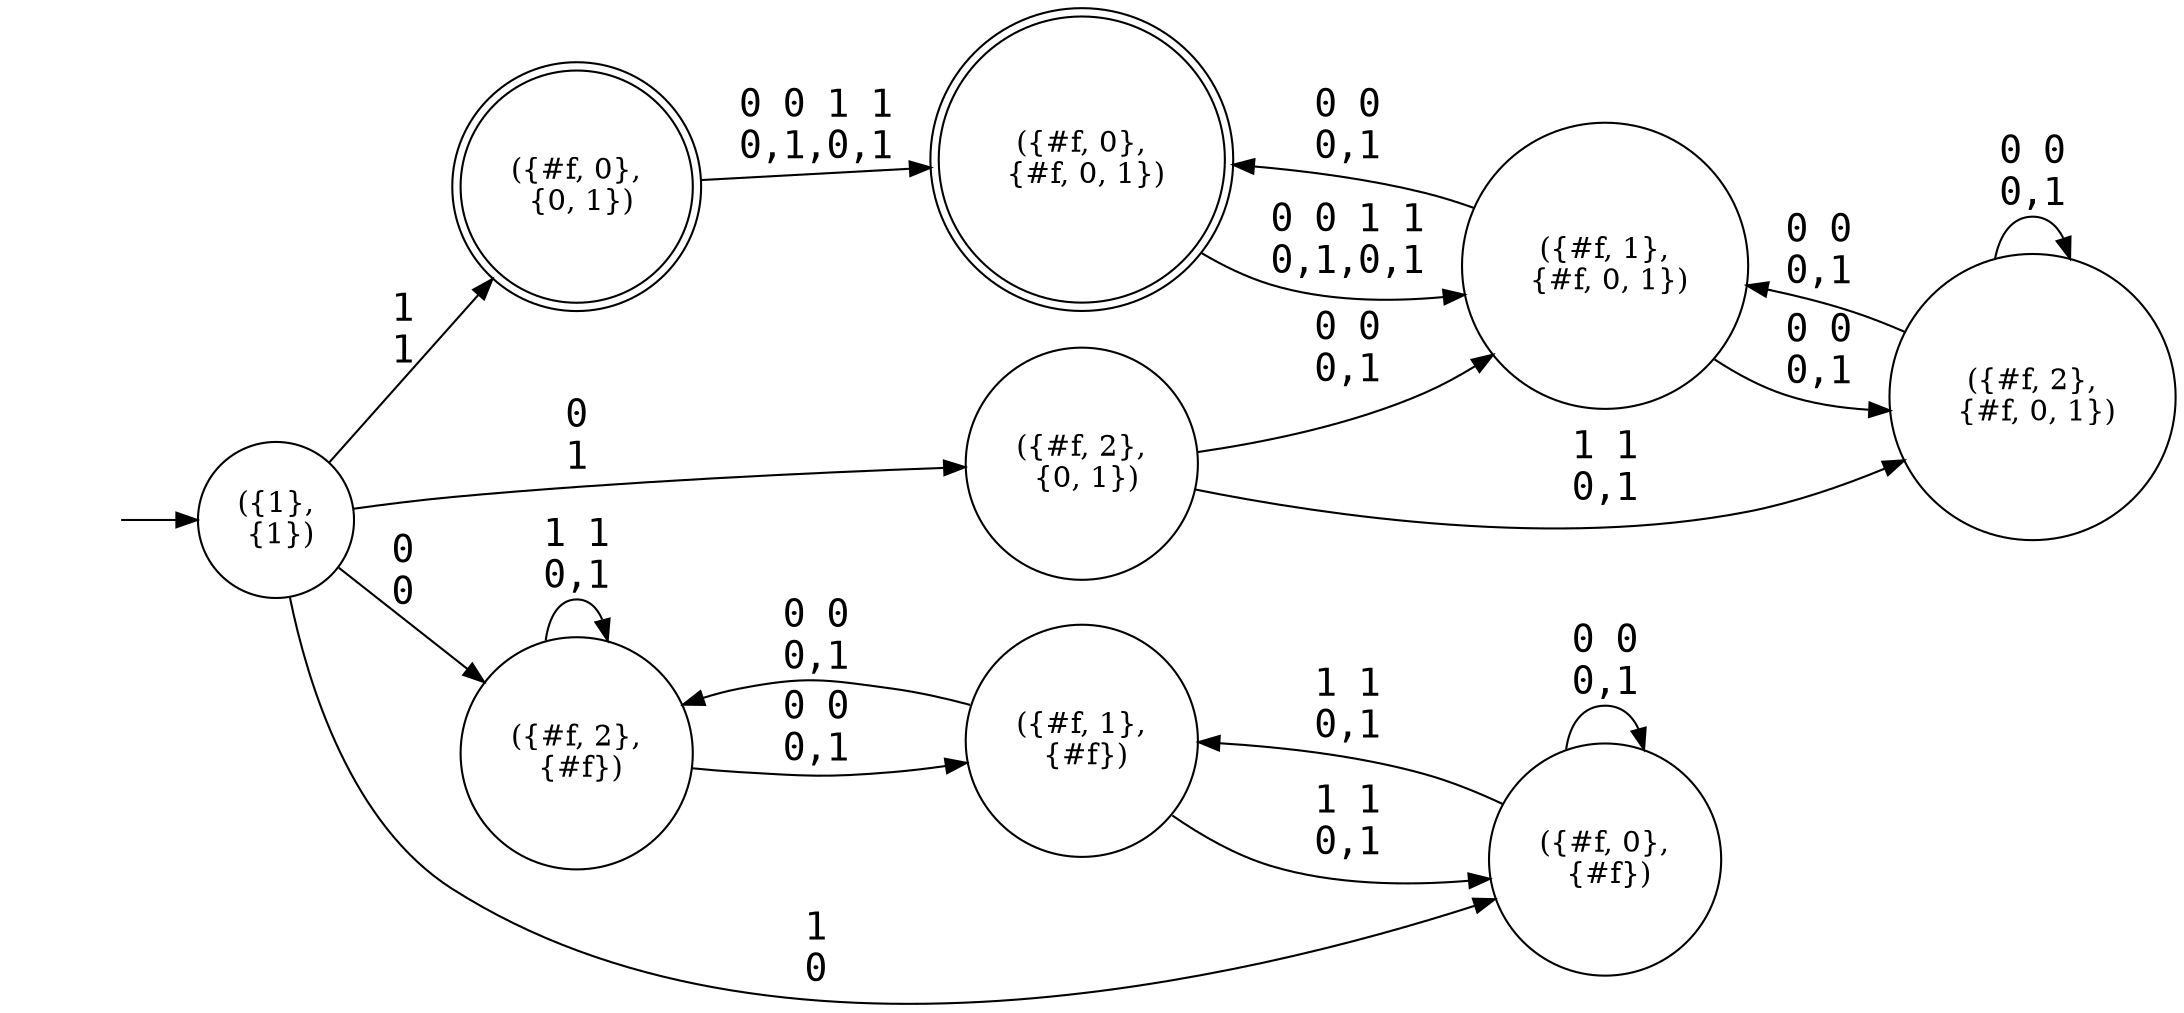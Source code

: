 // Conjunction
digraph G {
rankdir="LR";edge[fontname=Courier];
node[shape=circle];
edge[fontsize=18];
"#entry#"[shape=none label=""];
"({#f, 0},\n {0, 1})"[shape=doublecircle];
"({#f, 0},\n {#f, 0, 1})"[shape=doublecircle];

"#entry#"->"({1},\n {1})"

"({1},\n {1})"->"({#f, 2},\n {#f})"[label="0\n0"];
"({1},\n {1})"->"({#f, 2},\n {0, 1})"[label="0\n1"];
"({1},\n {1})"->"({#f, 0},\n {#f})"[label="1\n0"];
"({1},\n {1})"->"({#f, 0},\n {0, 1})"[label="1\n1"];

"({#f, 2},\n {#f})"->"({#f, 1},\n {#f})"[label="0 0\n0,1"];
"({#f, 2},\n {#f})"->"({#f, 2},\n {#f})"[label="1 1\n0,1"];

"({#f, 2},\n {0, 1})"->"({#f, 1},\n {#f, 0, 1})"[label="0 0\n0,1"];
"({#f, 2},\n {0, 1})"->"({#f, 2},\n {#f, 0, 1})"[label="1 1\n0,1"];

"({#f, 0},\n {#f})"->"({#f, 0},\n {#f})"[label="0 0\n0,1"];
"({#f, 0},\n {#f})"->"({#f, 1},\n {#f})"[label="1 1\n0,1"];

"({#f, 0},\n {0, 1})"->"({#f, 0},\n {#f, 0, 1})"[label="0 0 1 1\n0,1,0,1"];

"({#f, 1},\n {#f})"->"({#f, 2},\n {#f})"[label="0 0\n0,1"];
"({#f, 1},\n {#f})"->"({#f, 0},\n {#f})"[label="1 1\n0,1"];

"({#f, 1},\n {#f, 0, 1})"->"({#f, 2},\n {#f, 0, 1})"[label="0 0\n0,1"];
"({#f, 1},\n {#f, 0, 1})"->"({#f, 0},\n {#f, 0, 1})"[label="0 0\n0,1"];

"({#f, 2},\n {#f, 0, 1})"->"({#f, 1},\n {#f, 0, 1})"[label="0 0\n0,1"];
"({#f, 2},\n {#f, 0, 1})"->"({#f, 2},\n {#f, 0, 1})"[label="0 0\n0,1"];

"({#f, 0},\n {#f, 0, 1})"->"({#f, 1},\n {#f, 0, 1})"[label="0 0 1 1\n0,1,0,1"];

}
